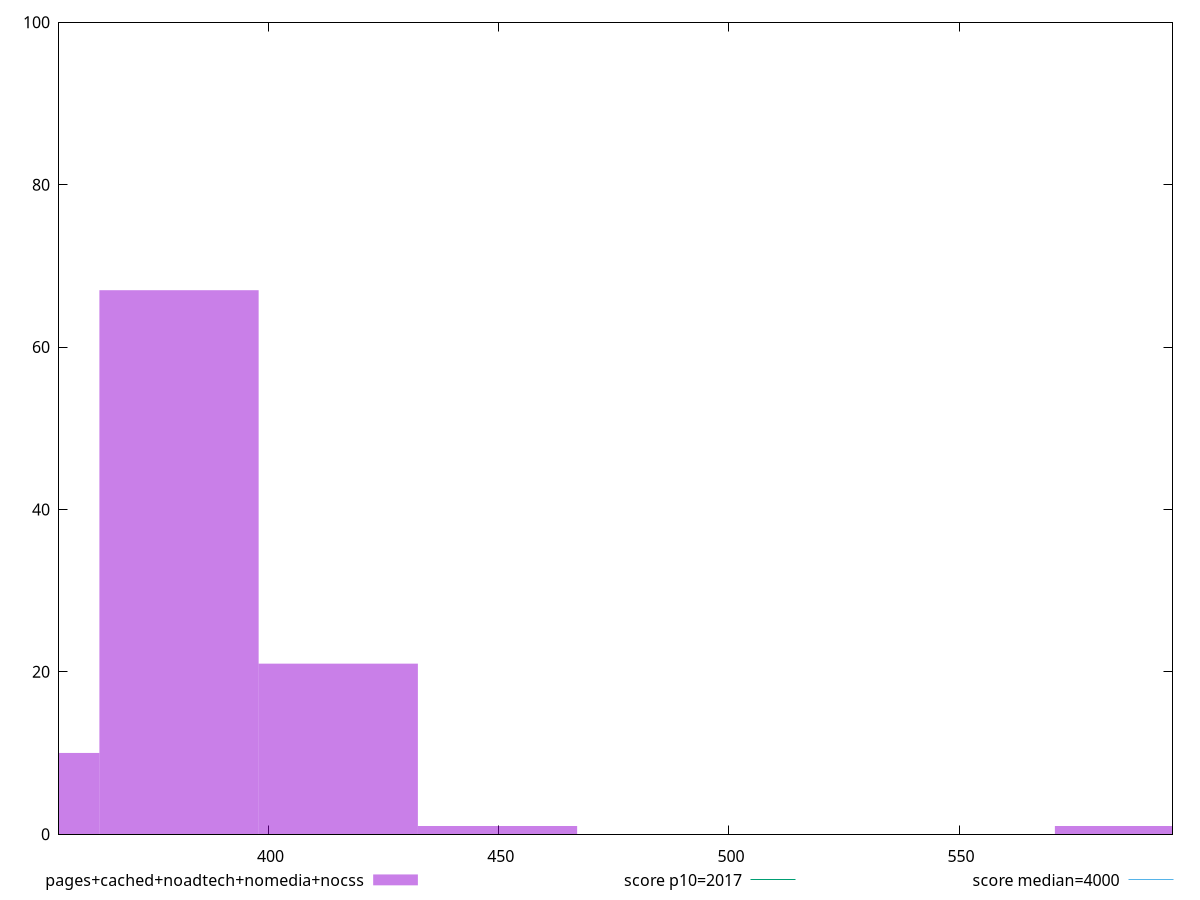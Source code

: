 reset

$pagesCachedNoadtechNomediaNocss <<EOF
449.7287668029069 1
380.53972575630587 67
345.9452052330053 10
415.1342462796064 21
588.106848896109 1
EOF

set key outside below
set boxwidth 34.59452052330053
set xrange [354.46799999999996:596.3600000000001]
set yrange [0:100]
set trange [0:100]
set style fill transparent solid 0.5 noborder

set parametric
set terminal svg size 640, 490 enhanced background rgb 'white'
set output "report_00018_2021-02-10T15-25-16.877Z/mainthread-work-breakdown/comparison/histogram/4_vs_5.svg"

plot $pagesCachedNoadtechNomediaNocss title "pages+cached+noadtech+nomedia+nocss" with boxes, \
     2017,t title "score p10=2017", \
     4000,t title "score median=4000"

reset
